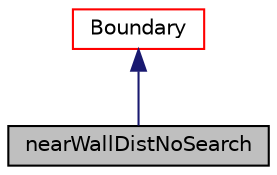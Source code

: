 digraph "nearWallDistNoSearch"
{
  bgcolor="transparent";
  edge [fontname="Helvetica",fontsize="10",labelfontname="Helvetica",labelfontsize="10"];
  node [fontname="Helvetica",fontsize="10",shape=record];
  Node12 [label="nearWallDistNoSearch",height=0.2,width=0.4,color="black", fillcolor="grey75", style="filled", fontcolor="black"];
  Node13 -> Node12 [dir="back",color="midnightblue",fontsize="10",style="solid",fontname="Helvetica"];
  Node13 [label="Boundary",height=0.2,width=0.4,color="red",URL="$a27621.html"];
}
